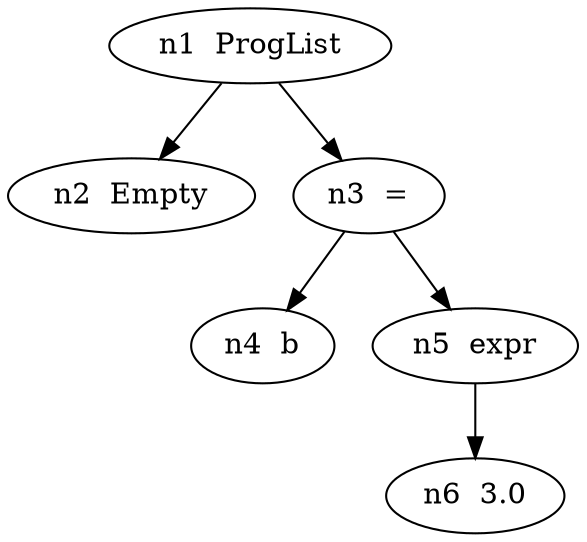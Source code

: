 // Compilador
digraph {
	n1 [label="n1  ProgList"]
	n2 [label="n2  Empty"]
		n1 -> n2
	n3 [label="n3  ="]
	n4 [label="n4  b"]
	n6 [label="n6  3.0"]
		n5 -> n6
	n5 [label="n5  expr"]
		n3 -> n4
		n3 -> n5
		n1 -> n3
}